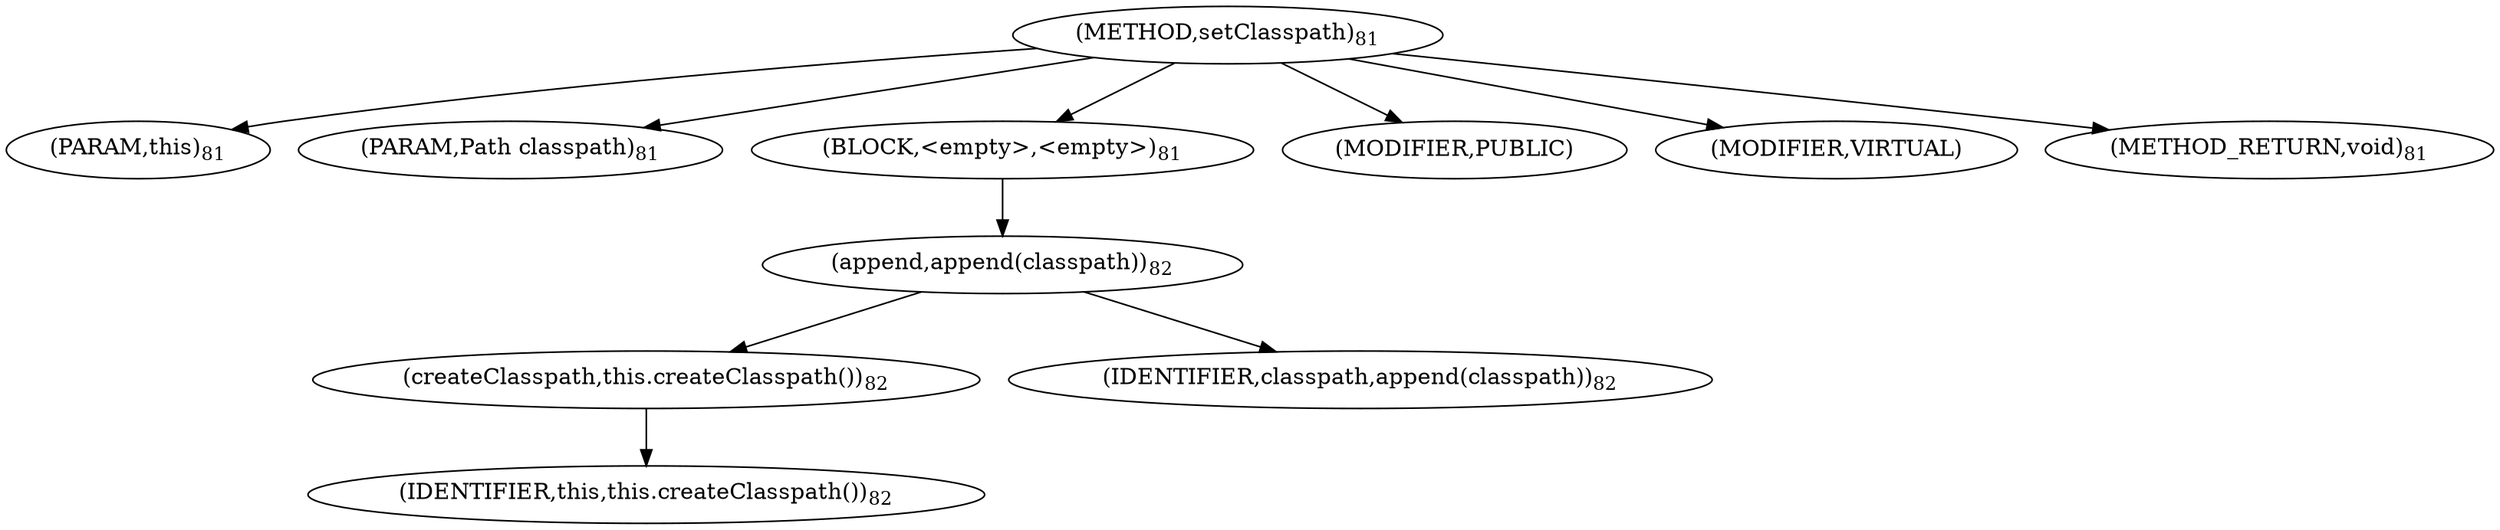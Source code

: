 digraph "setClasspath" {  
"85" [label = <(METHOD,setClasspath)<SUB>81</SUB>> ]
"4" [label = <(PARAM,this)<SUB>81</SUB>> ]
"86" [label = <(PARAM,Path classpath)<SUB>81</SUB>> ]
"87" [label = <(BLOCK,&lt;empty&gt;,&lt;empty&gt;)<SUB>81</SUB>> ]
"88" [label = <(append,append(classpath))<SUB>82</SUB>> ]
"89" [label = <(createClasspath,this.createClasspath())<SUB>82</SUB>> ]
"3" [label = <(IDENTIFIER,this,this.createClasspath())<SUB>82</SUB>> ]
"90" [label = <(IDENTIFIER,classpath,append(classpath))<SUB>82</SUB>> ]
"91" [label = <(MODIFIER,PUBLIC)> ]
"92" [label = <(MODIFIER,VIRTUAL)> ]
"93" [label = <(METHOD_RETURN,void)<SUB>81</SUB>> ]
  "85" -> "4" 
  "85" -> "86" 
  "85" -> "87" 
  "85" -> "91" 
  "85" -> "92" 
  "85" -> "93" 
  "87" -> "88" 
  "88" -> "89" 
  "88" -> "90" 
  "89" -> "3" 
}
